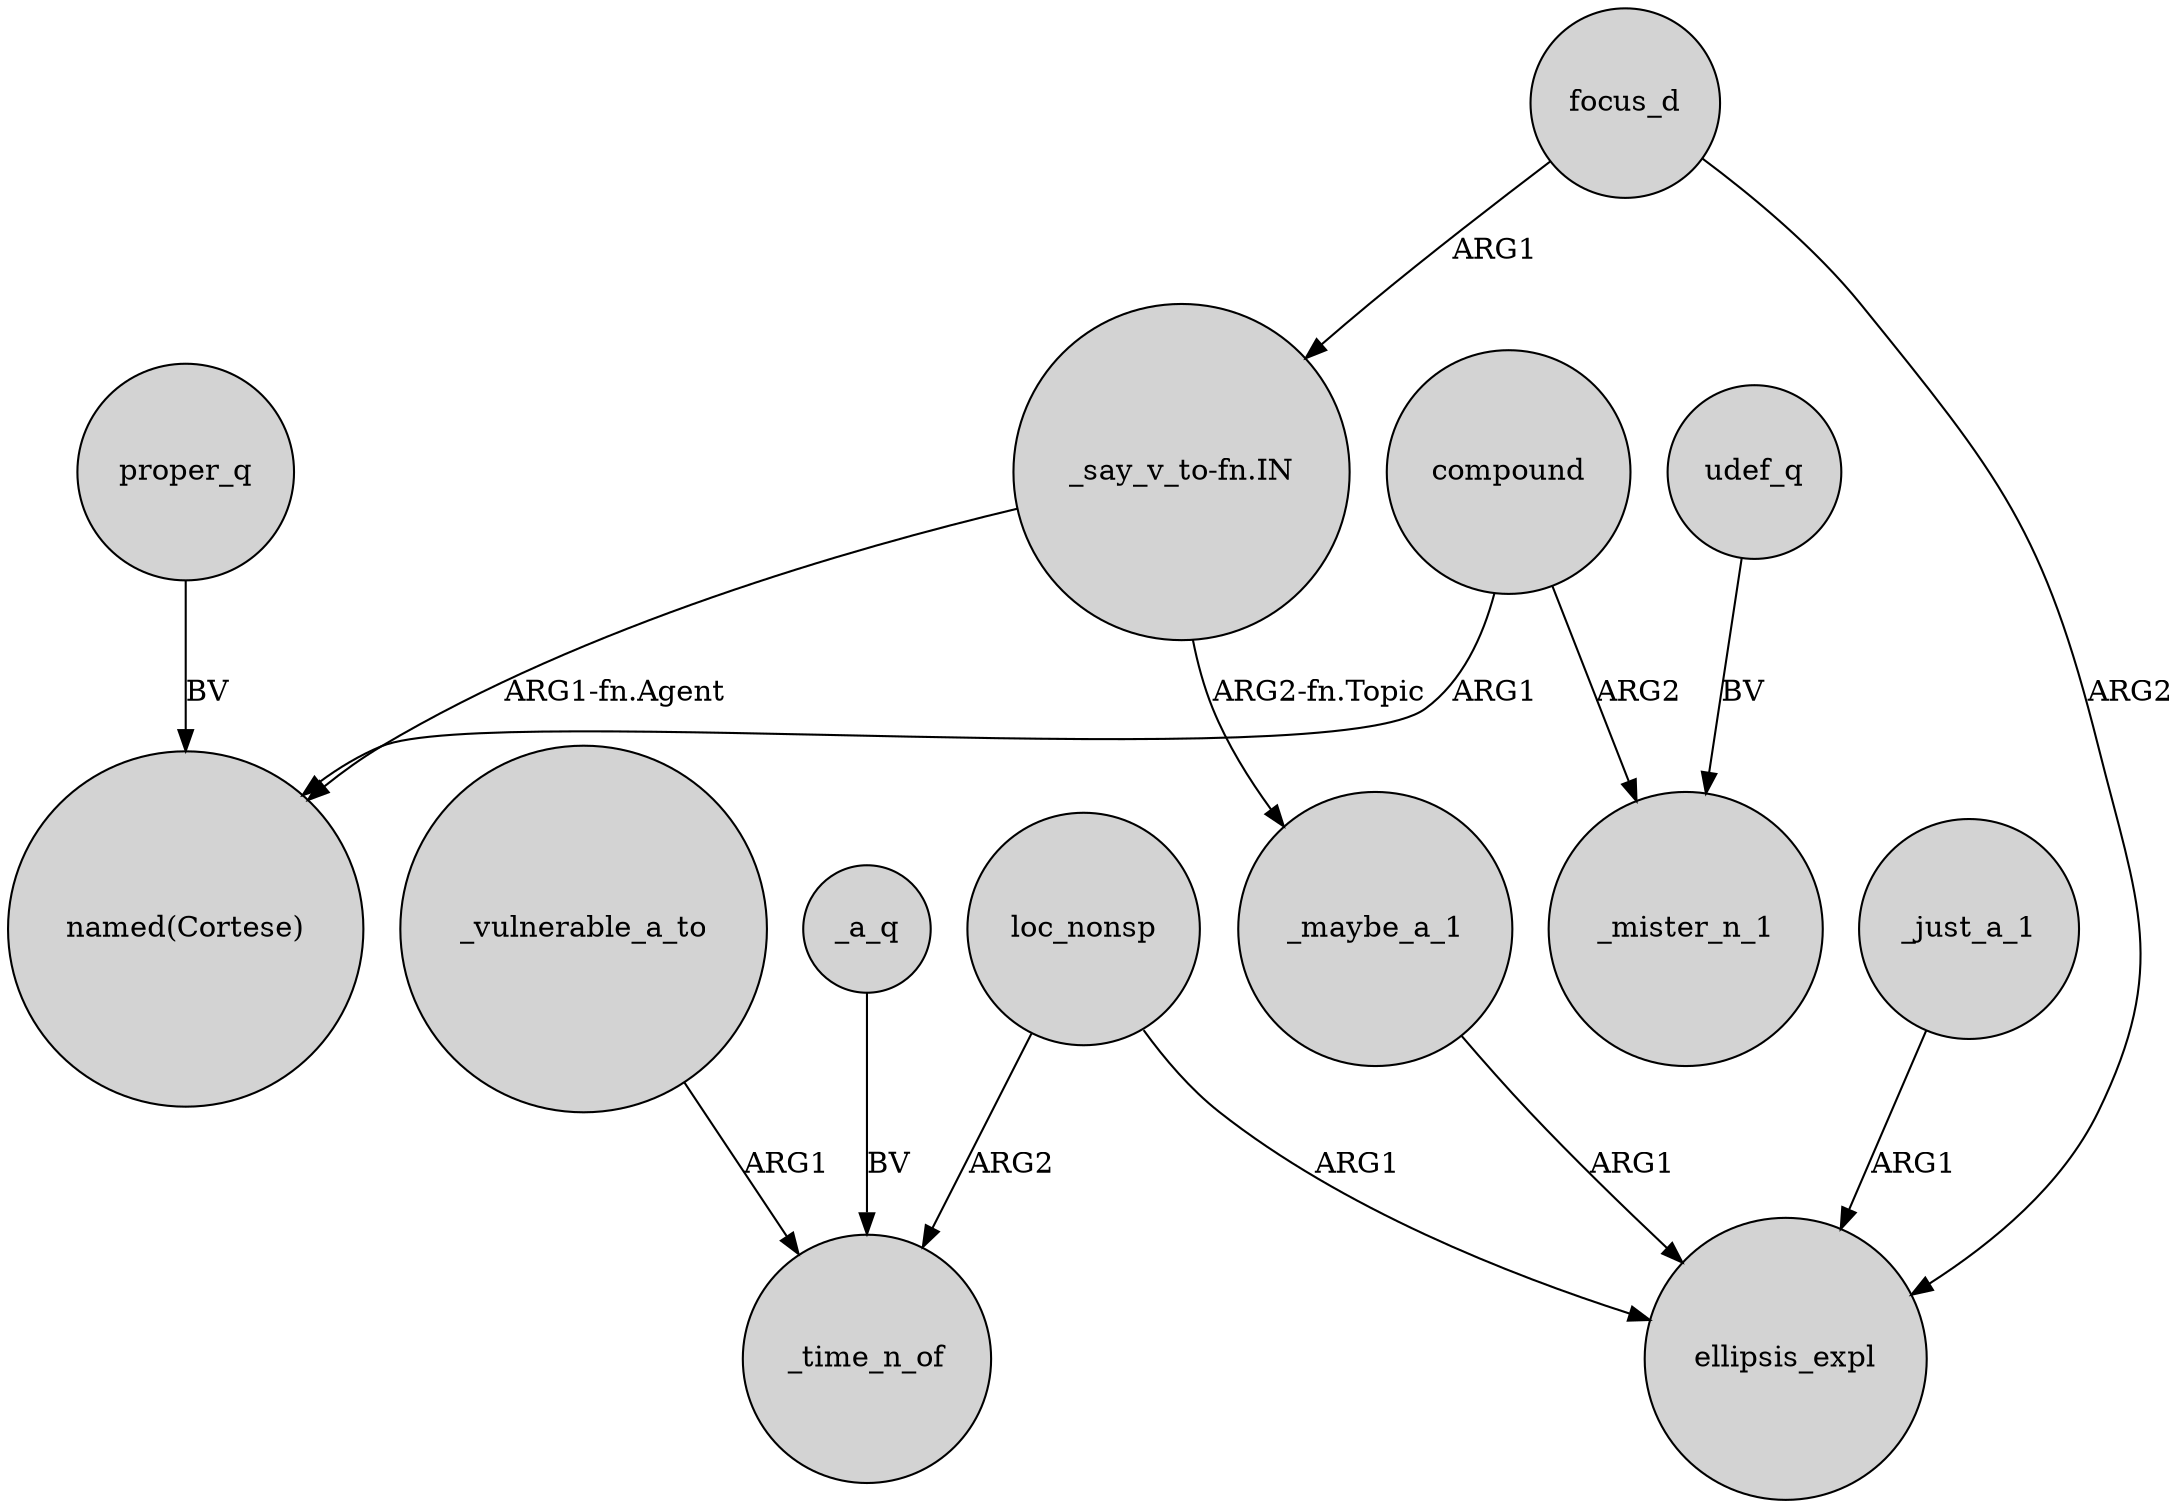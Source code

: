 digraph {
	node [shape=circle style=filled]
	"_say_v_to-fn.IN" -> "named(Cortese)" [label="ARG1-fn.Agent"]
	_vulnerable_a_to -> _time_n_of [label=ARG1]
	udef_q -> _mister_n_1 [label=BV]
	loc_nonsp -> _time_n_of [label=ARG2]
	proper_q -> "named(Cortese)" [label=BV]
	"_say_v_to-fn.IN" -> _maybe_a_1 [label="ARG2-fn.Topic"]
	_a_q -> _time_n_of [label=BV]
	_maybe_a_1 -> ellipsis_expl [label=ARG1]
	compound -> _mister_n_1 [label=ARG2]
	loc_nonsp -> ellipsis_expl [label=ARG1]
	compound -> "named(Cortese)" [label=ARG1]
	_just_a_1 -> ellipsis_expl [label=ARG1]
	focus_d -> ellipsis_expl [label=ARG2]
	focus_d -> "_say_v_to-fn.IN" [label=ARG1]
}
